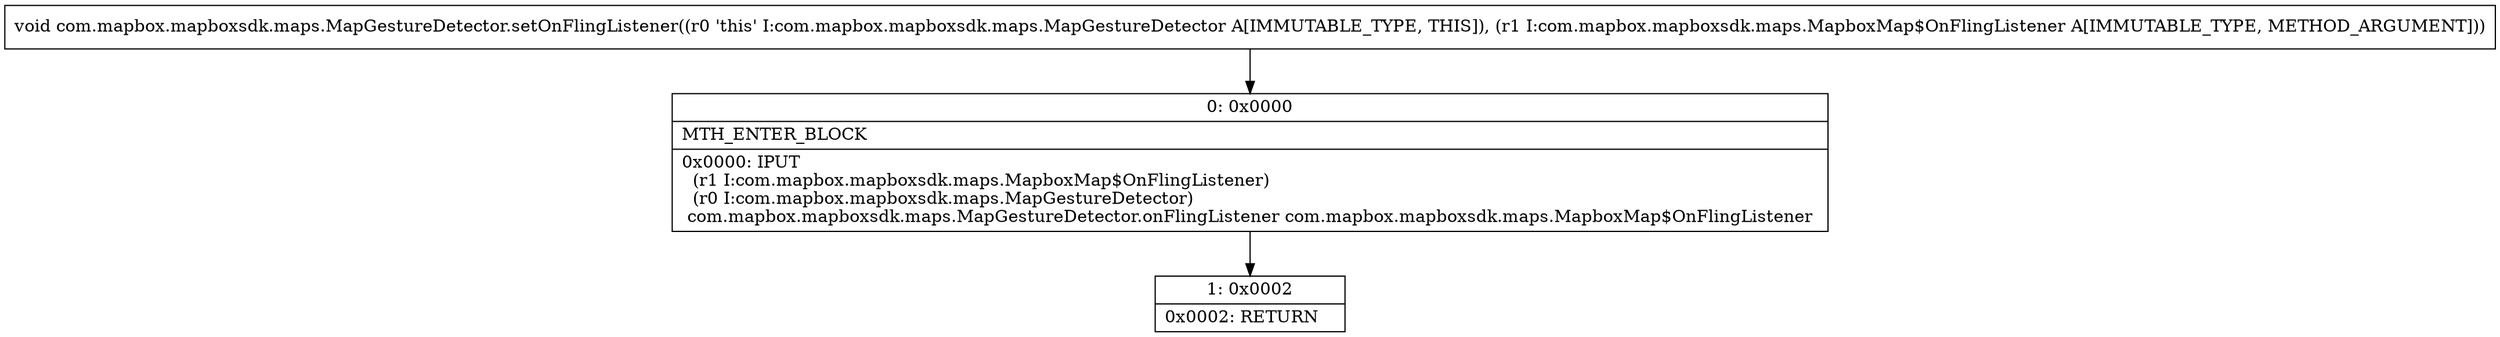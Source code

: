 digraph "CFG forcom.mapbox.mapboxsdk.maps.MapGestureDetector.setOnFlingListener(Lcom\/mapbox\/mapboxsdk\/maps\/MapboxMap$OnFlingListener;)V" {
Node_0 [shape=record,label="{0\:\ 0x0000|MTH_ENTER_BLOCK\l|0x0000: IPUT  \l  (r1 I:com.mapbox.mapboxsdk.maps.MapboxMap$OnFlingListener)\l  (r0 I:com.mapbox.mapboxsdk.maps.MapGestureDetector)\l com.mapbox.mapboxsdk.maps.MapGestureDetector.onFlingListener com.mapbox.mapboxsdk.maps.MapboxMap$OnFlingListener \l}"];
Node_1 [shape=record,label="{1\:\ 0x0002|0x0002: RETURN   \l}"];
MethodNode[shape=record,label="{void com.mapbox.mapboxsdk.maps.MapGestureDetector.setOnFlingListener((r0 'this' I:com.mapbox.mapboxsdk.maps.MapGestureDetector A[IMMUTABLE_TYPE, THIS]), (r1 I:com.mapbox.mapboxsdk.maps.MapboxMap$OnFlingListener A[IMMUTABLE_TYPE, METHOD_ARGUMENT])) }"];
MethodNode -> Node_0;
Node_0 -> Node_1;
}

